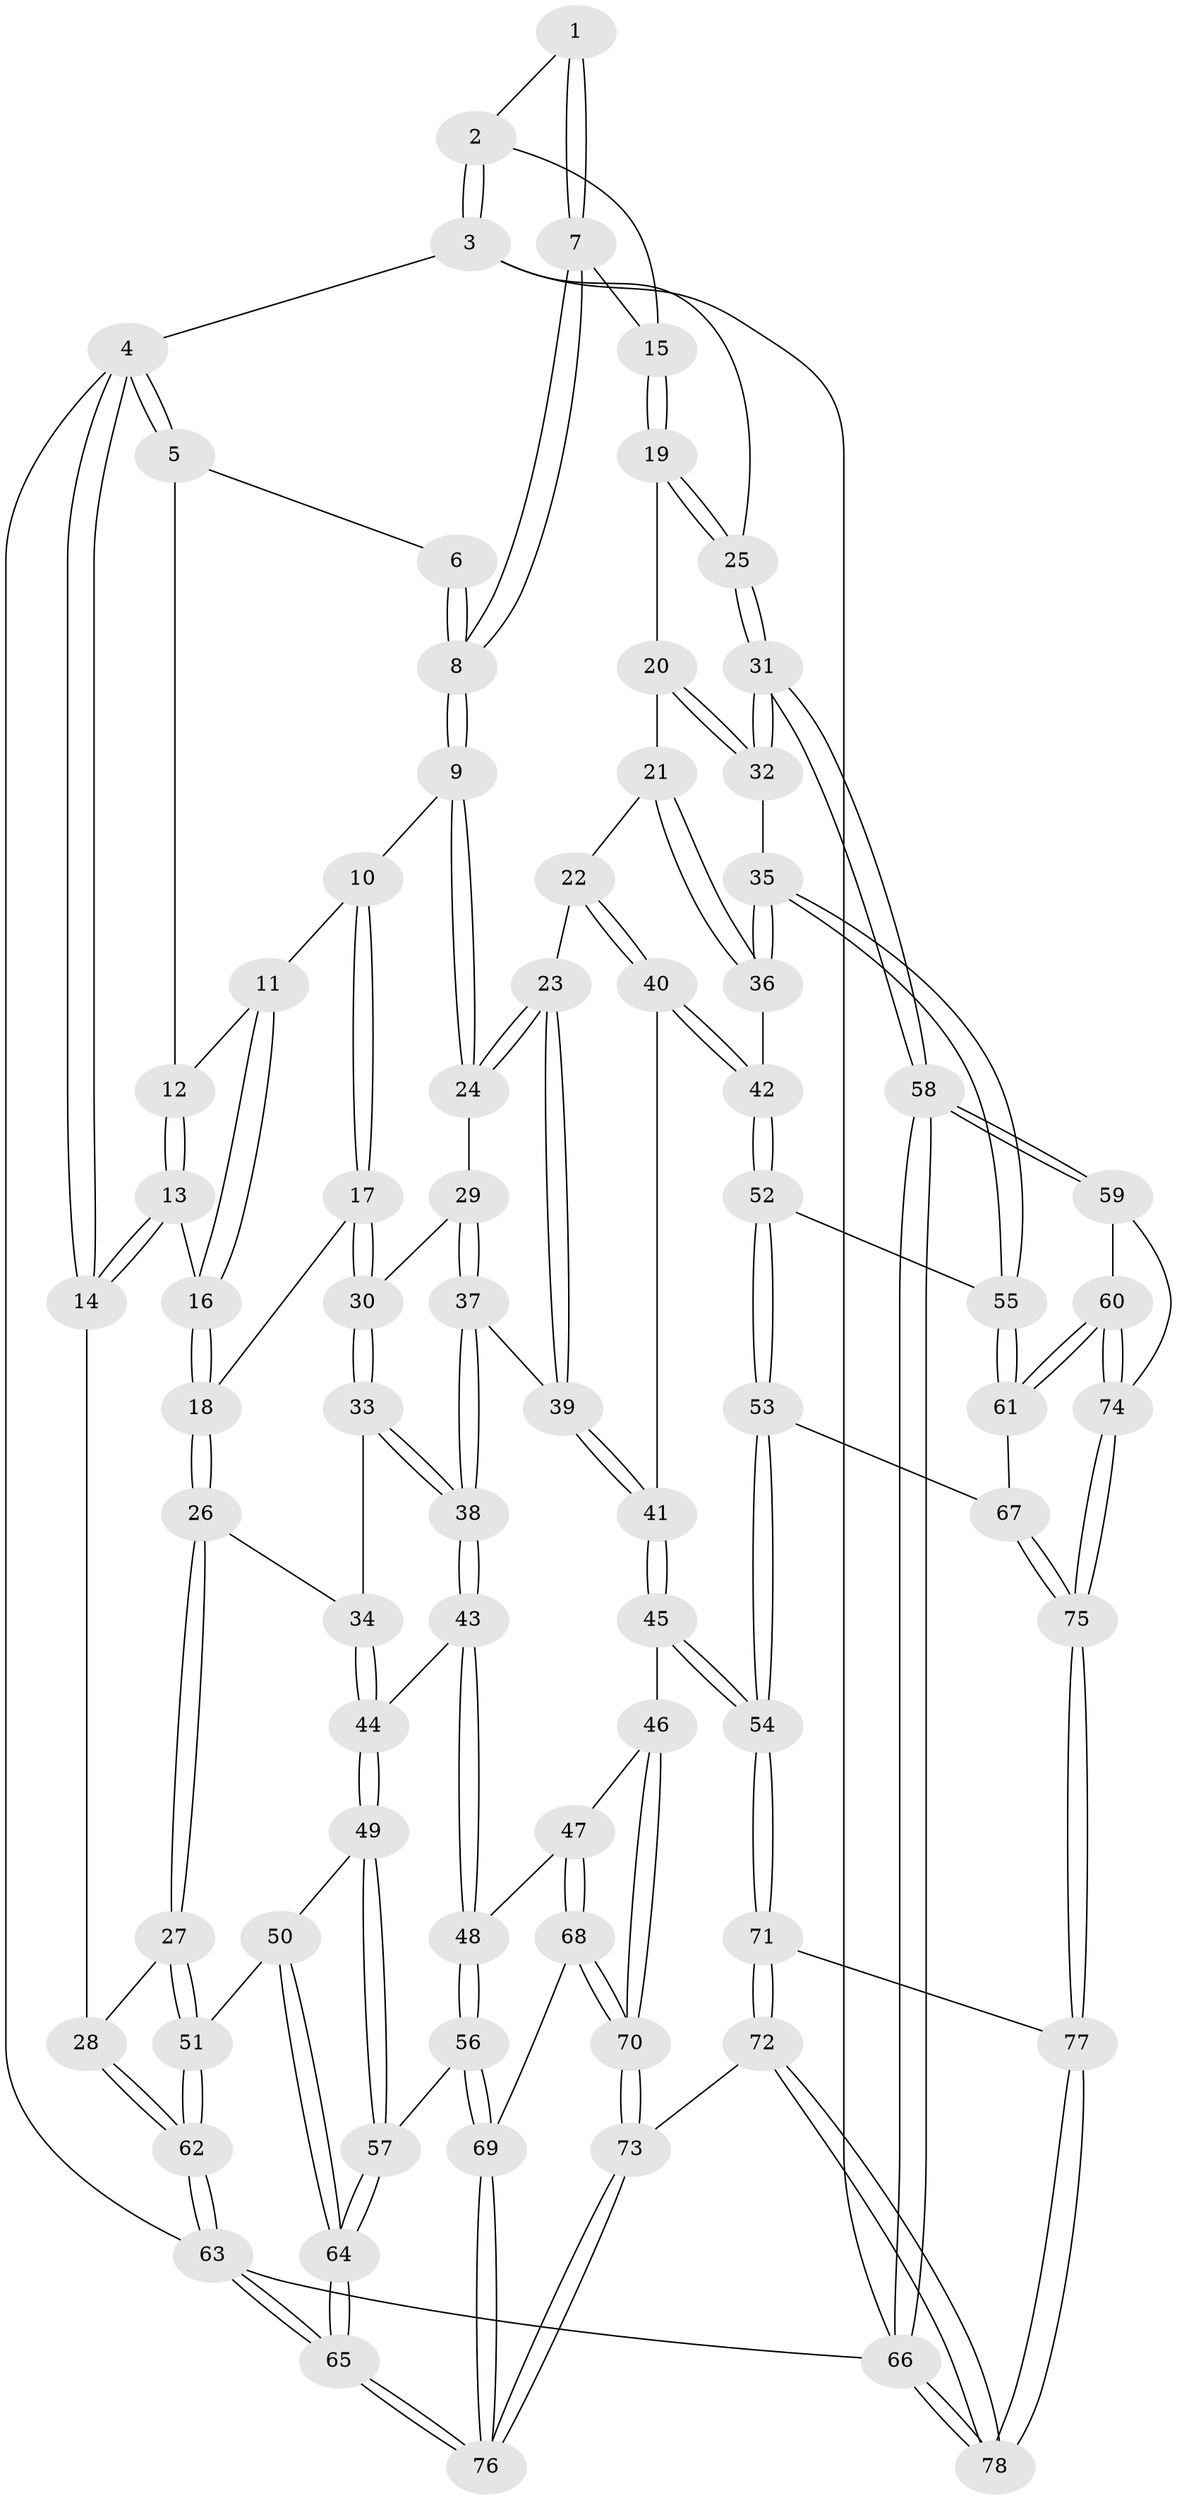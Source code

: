 // coarse degree distribution, {3: 0.14893617021276595, 5: 0.2127659574468085, 6: 0.10638297872340426, 4: 0.5106382978723404, 7: 0.02127659574468085}
// Generated by graph-tools (version 1.1) at 2025/42/03/06/25 10:42:32]
// undirected, 78 vertices, 192 edges
graph export_dot {
graph [start="1"]
  node [color=gray90,style=filled];
  1 [pos="+0.8866736109410416+0"];
  2 [pos="+1+0"];
  3 [pos="+1+0"];
  4 [pos="+0+0"];
  5 [pos="+0+0"];
  6 [pos="+0.47556567777487946+0"];
  7 [pos="+0.6164916633934435+0.19059778132192604"];
  8 [pos="+0.5004731541363914+0.22984152396940272"];
  9 [pos="+0.49984739272078516+0.23064408532449074"];
  10 [pos="+0.34079418854248256+0.2079795068766101"];
  11 [pos="+0.3181324196464272+0.19638257354191935"];
  12 [pos="+0.04761470459978891+0"];
  13 [pos="+0.12045005760346358+0.2856765170907112"];
  14 [pos="+0+0.4176830703926984"];
  15 [pos="+0.8114708058278891+0.24595299128889178"];
  16 [pos="+0.14156795170880848+0.29264515437759914"];
  17 [pos="+0.24675585095427507+0.3950581049665191"];
  18 [pos="+0.19792641799940358+0.40233815540457096"];
  19 [pos="+0.8192564345845785+0.270725573095225"];
  20 [pos="+0.790676062210958+0.3680857049747696"];
  21 [pos="+0.730428388789719+0.42489111684058717"];
  22 [pos="+0.6222863508864723+0.44315380533715304"];
  23 [pos="+0.5438026408563894+0.4024549973631949"];
  24 [pos="+0.5149606243794713+0.36211631094252417"];
  25 [pos="+1+0.42397349659164063"];
  26 [pos="+0.09512264175087094+0.5523290998260705"];
  27 [pos="+0.05598933550027301+0.5625888004484022"];
  28 [pos="+0+0.506600204320392"];
  29 [pos="+0.37211432584369114+0.44250190480524854"];
  30 [pos="+0.32713643929267927+0.444054698495665"];
  31 [pos="+1+0.532950034541275"];
  32 [pos="+1+0.5527798837150699"];
  33 [pos="+0.2303599728348515+0.584428669766803"];
  34 [pos="+0.21333094427732907+0.5829096147402224"];
  35 [pos="+1+0.5703893306175655"];
  36 [pos="+0.8243297680729363+0.5385840745622323"];
  37 [pos="+0.3659713489991353+0.6087045672596211"];
  38 [pos="+0.31544501919294404+0.6306735413137452"];
  39 [pos="+0.46929865537954524+0.6168504354087561"];
  40 [pos="+0.6455376556407809+0.5244852840692081"];
  41 [pos="+0.493783061910072+0.6535505640198407"];
  42 [pos="+0.6878542098899948+0.6454729715221089"];
  43 [pos="+0.31594342380970625+0.7122117722606026"];
  44 [pos="+0.21345974595665013+0.7366041671255177"];
  45 [pos="+0.5509851492575975+0.7502437730150626"];
  46 [pos="+0.4900566961900218+0.7756762236032542"];
  47 [pos="+0.4582635731367976+0.7822015737121045"];
  48 [pos="+0.34843870944132826+0.7838334504269422"];
  49 [pos="+0.1888202137107602+0.7562024934428544"];
  50 [pos="+0.1399001090531486+0.7539360908584722"];
  51 [pos="+0.11154771696656857+0.7378059472412145"];
  52 [pos="+0.6824178058536472+0.6888606176704346"];
  53 [pos="+0.6040400854758524+0.7582034249197451"];
  54 [pos="+0.5929301037397016+0.7629460638246223"];
  55 [pos="+0.8739658760813797+0.7333506543652047"];
  56 [pos="+0.3176936529240388+0.8281353544453903"];
  57 [pos="+0.24481990629168643+0.8197516978032401"];
  58 [pos="+1+0.9160735223041676"];
  59 [pos="+1+0.8762835374207933"];
  60 [pos="+0.8810502880804806+0.822236459228077"];
  61 [pos="+0.8775720882041129+0.8075810749562934"];
  62 [pos="+0+1"];
  63 [pos="+0+1"];
  64 [pos="+0.16562253730230178+0.8825496562127473"];
  65 [pos="+0+1"];
  66 [pos="+1+1"];
  67 [pos="+0.7156476408861437+0.8361671724779347"];
  68 [pos="+0.4104658056927011+0.9024437969758828"];
  69 [pos="+0.31822648114922647+0.8494686364424469"];
  70 [pos="+0.4405292879516854+0.9712087884349575"];
  71 [pos="+0.5935861234704873+0.8242197557808055"];
  72 [pos="+0.5572465677936193+1"];
  73 [pos="+0.471751227126464+1"];
  74 [pos="+0.8407034857229492+0.9576665538063377"];
  75 [pos="+0.8255075834840213+0.99404523175457"];
  76 [pos="+0.2177654704023104+1"];
  77 [pos="+0.8239710147864394+1"];
  78 [pos="+0.8136147056461668+1"];
  1 -- 2;
  1 -- 7;
  1 -- 7;
  2 -- 3;
  2 -- 3;
  2 -- 15;
  3 -- 4;
  3 -- 25;
  3 -- 66;
  4 -- 5;
  4 -- 5;
  4 -- 14;
  4 -- 14;
  4 -- 63;
  5 -- 6;
  5 -- 12;
  6 -- 8;
  6 -- 8;
  7 -- 8;
  7 -- 8;
  7 -- 15;
  8 -- 9;
  8 -- 9;
  9 -- 10;
  9 -- 24;
  9 -- 24;
  10 -- 11;
  10 -- 17;
  10 -- 17;
  11 -- 12;
  11 -- 16;
  11 -- 16;
  12 -- 13;
  12 -- 13;
  13 -- 14;
  13 -- 14;
  13 -- 16;
  14 -- 28;
  15 -- 19;
  15 -- 19;
  16 -- 18;
  16 -- 18;
  17 -- 18;
  17 -- 30;
  17 -- 30;
  18 -- 26;
  18 -- 26;
  19 -- 20;
  19 -- 25;
  19 -- 25;
  20 -- 21;
  20 -- 32;
  20 -- 32;
  21 -- 22;
  21 -- 36;
  21 -- 36;
  22 -- 23;
  22 -- 40;
  22 -- 40;
  23 -- 24;
  23 -- 24;
  23 -- 39;
  23 -- 39;
  24 -- 29;
  25 -- 31;
  25 -- 31;
  26 -- 27;
  26 -- 27;
  26 -- 34;
  27 -- 28;
  27 -- 51;
  27 -- 51;
  28 -- 62;
  28 -- 62;
  29 -- 30;
  29 -- 37;
  29 -- 37;
  30 -- 33;
  30 -- 33;
  31 -- 32;
  31 -- 32;
  31 -- 58;
  31 -- 58;
  32 -- 35;
  33 -- 34;
  33 -- 38;
  33 -- 38;
  34 -- 44;
  34 -- 44;
  35 -- 36;
  35 -- 36;
  35 -- 55;
  35 -- 55;
  36 -- 42;
  37 -- 38;
  37 -- 38;
  37 -- 39;
  38 -- 43;
  38 -- 43;
  39 -- 41;
  39 -- 41;
  40 -- 41;
  40 -- 42;
  40 -- 42;
  41 -- 45;
  41 -- 45;
  42 -- 52;
  42 -- 52;
  43 -- 44;
  43 -- 48;
  43 -- 48;
  44 -- 49;
  44 -- 49;
  45 -- 46;
  45 -- 54;
  45 -- 54;
  46 -- 47;
  46 -- 70;
  46 -- 70;
  47 -- 48;
  47 -- 68;
  47 -- 68;
  48 -- 56;
  48 -- 56;
  49 -- 50;
  49 -- 57;
  49 -- 57;
  50 -- 51;
  50 -- 64;
  50 -- 64;
  51 -- 62;
  51 -- 62;
  52 -- 53;
  52 -- 53;
  52 -- 55;
  53 -- 54;
  53 -- 54;
  53 -- 67;
  54 -- 71;
  54 -- 71;
  55 -- 61;
  55 -- 61;
  56 -- 57;
  56 -- 69;
  56 -- 69;
  57 -- 64;
  57 -- 64;
  58 -- 59;
  58 -- 59;
  58 -- 66;
  58 -- 66;
  59 -- 60;
  59 -- 74;
  60 -- 61;
  60 -- 61;
  60 -- 74;
  60 -- 74;
  61 -- 67;
  62 -- 63;
  62 -- 63;
  63 -- 65;
  63 -- 65;
  63 -- 66;
  64 -- 65;
  64 -- 65;
  65 -- 76;
  65 -- 76;
  66 -- 78;
  66 -- 78;
  67 -- 75;
  67 -- 75;
  68 -- 69;
  68 -- 70;
  68 -- 70;
  69 -- 76;
  69 -- 76;
  70 -- 73;
  70 -- 73;
  71 -- 72;
  71 -- 72;
  71 -- 77;
  72 -- 73;
  72 -- 78;
  72 -- 78;
  73 -- 76;
  73 -- 76;
  74 -- 75;
  74 -- 75;
  75 -- 77;
  75 -- 77;
  77 -- 78;
  77 -- 78;
}
